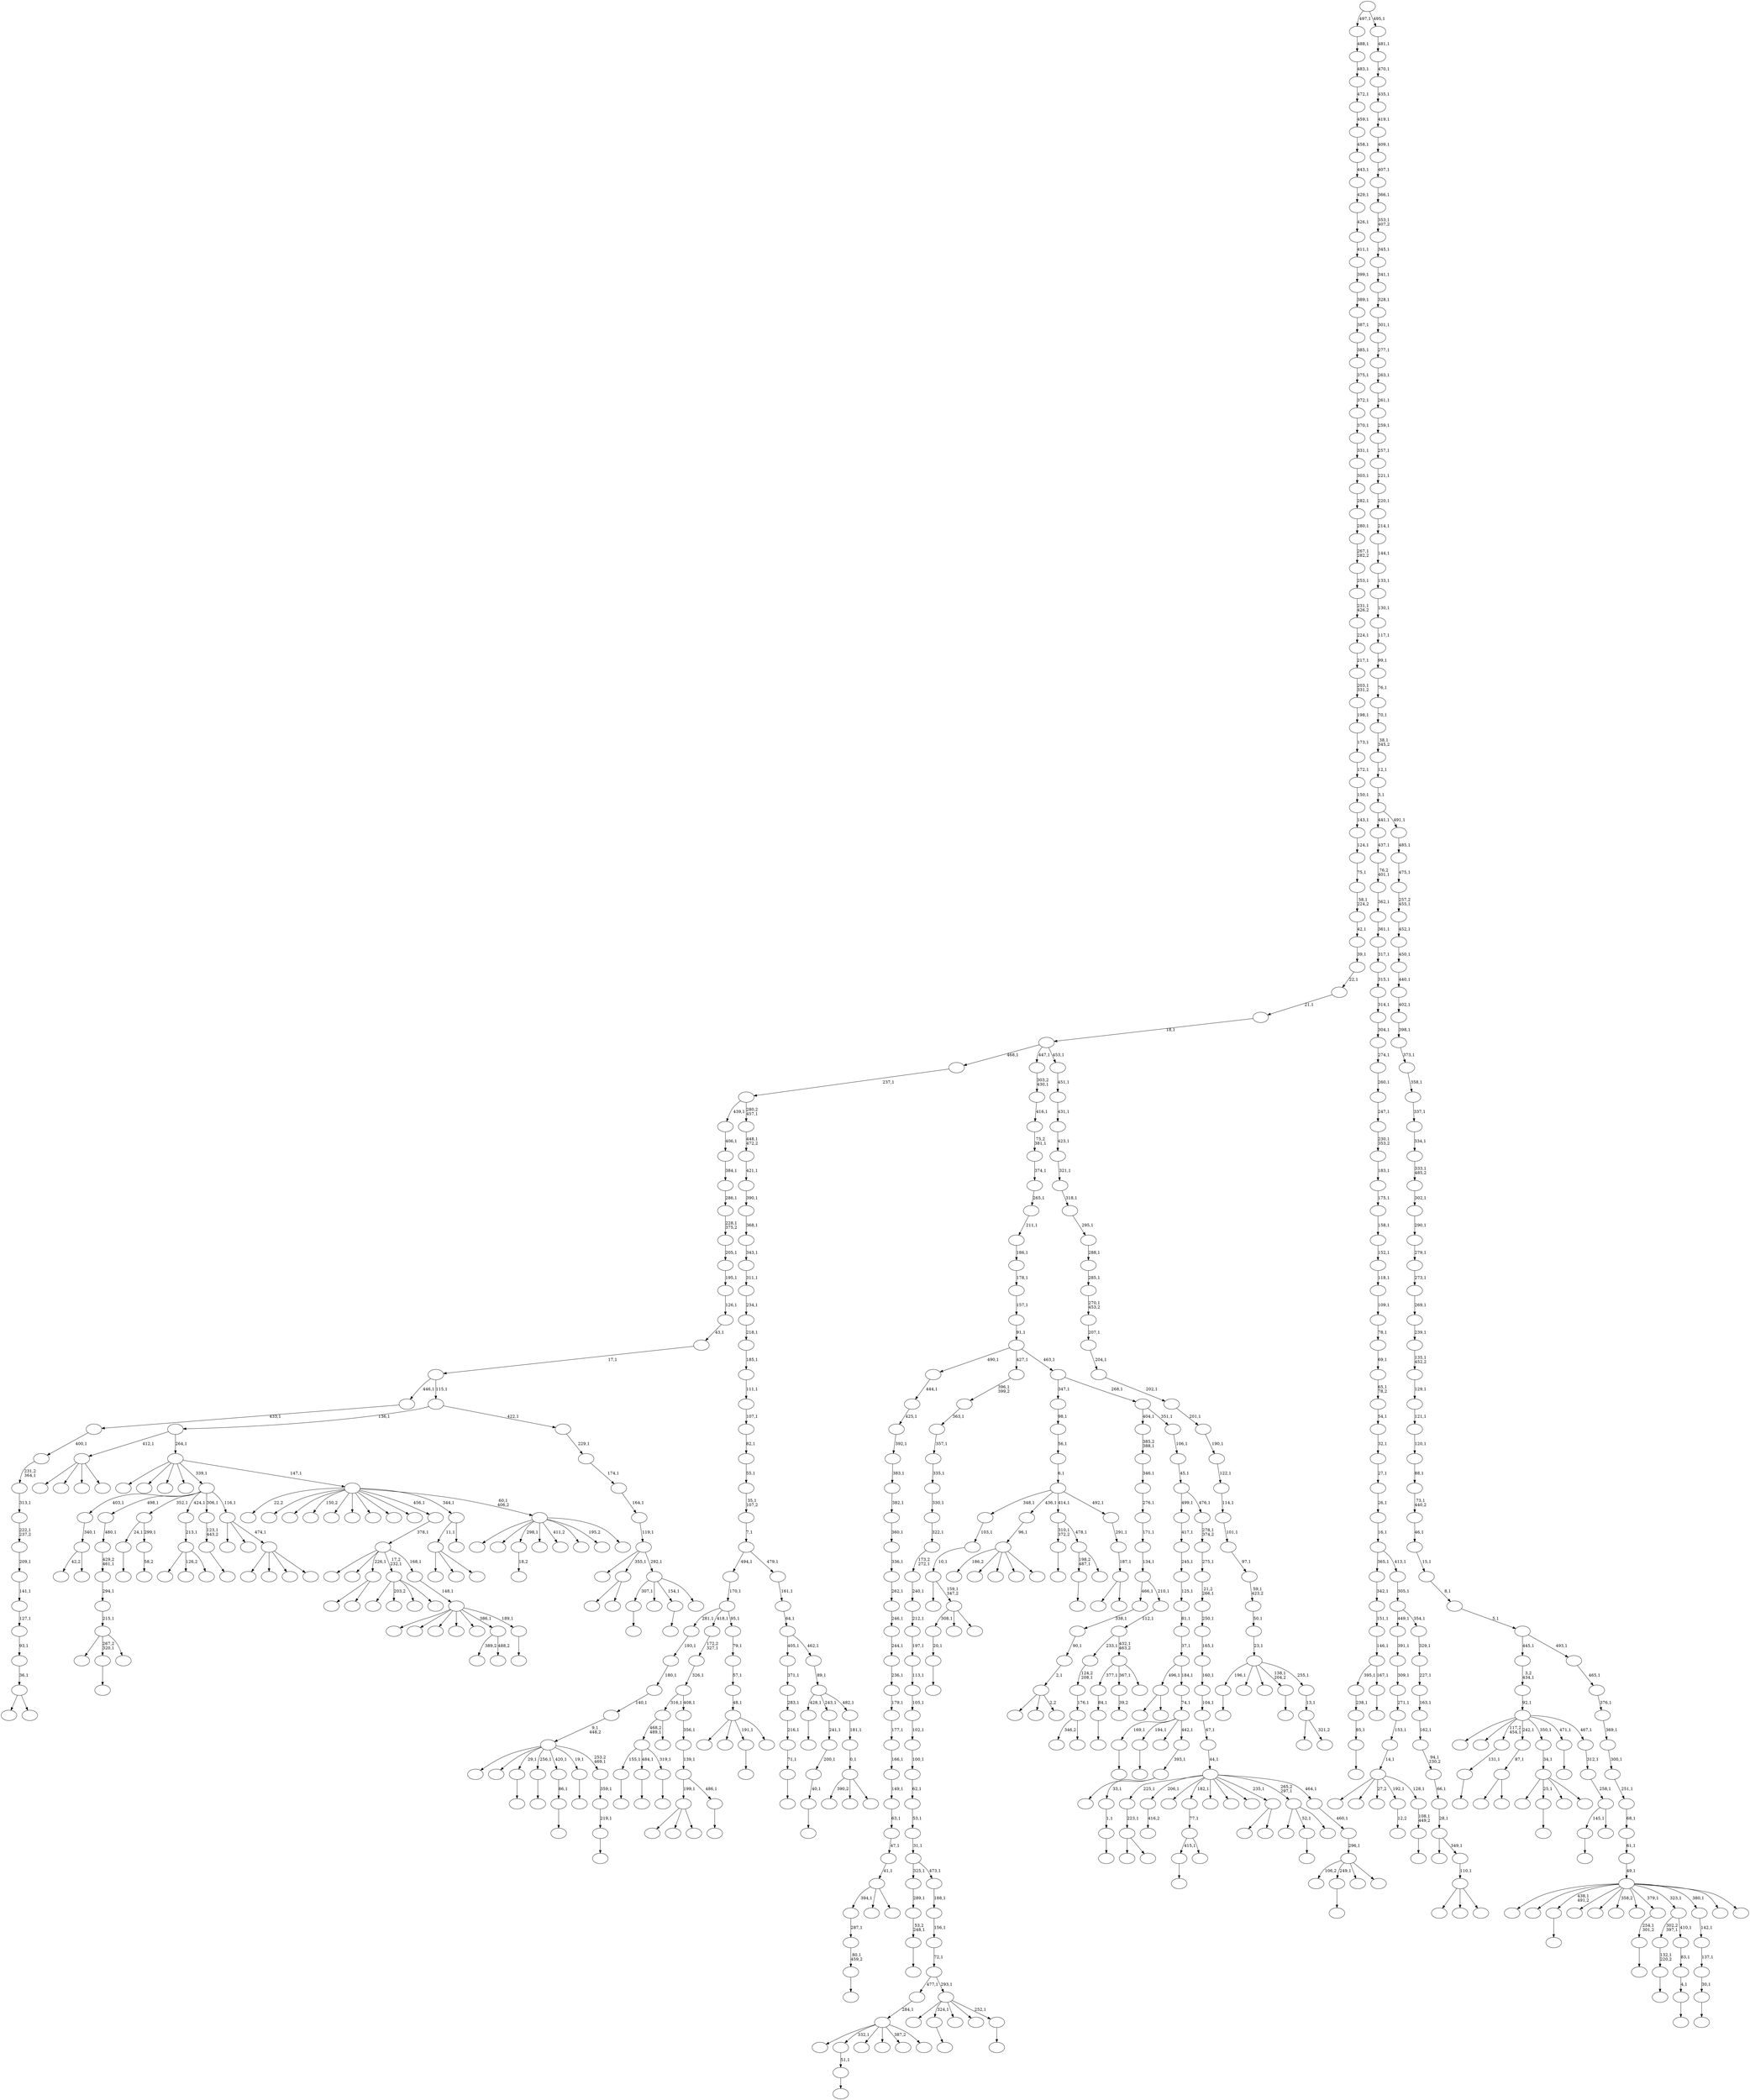 digraph T {
	700 [label=""]
	699 [label=""]
	698 [label=""]
	697 [label=""]
	696 [label=""]
	695 [label=""]
	694 [label=""]
	693 [label=""]
	692 [label=""]
	691 [label=""]
	690 [label=""]
	689 [label=""]
	688 [label=""]
	687 [label=""]
	686 [label=""]
	685 [label=""]
	684 [label=""]
	683 [label=""]
	682 [label=""]
	681 [label=""]
	680 [label=""]
	679 [label=""]
	678 [label=""]
	677 [label=""]
	676 [label=""]
	675 [label=""]
	674 [label=""]
	673 [label=""]
	672 [label=""]
	671 [label=""]
	670 [label=""]
	669 [label=""]
	668 [label=""]
	667 [label=""]
	666 [label=""]
	665 [label=""]
	664 [label=""]
	663 [label=""]
	662 [label=""]
	661 [label=""]
	660 [label=""]
	659 [label=""]
	658 [label=""]
	657 [label=""]
	656 [label=""]
	655 [label=""]
	654 [label=""]
	653 [label=""]
	652 [label=""]
	651 [label=""]
	650 [label=""]
	649 [label=""]
	648 [label=""]
	647 [label=""]
	646 [label=""]
	645 [label=""]
	644 [label=""]
	643 [label=""]
	642 [label=""]
	641 [label=""]
	640 [label=""]
	639 [label=""]
	638 [label=""]
	637 [label=""]
	636 [label=""]
	635 [label=""]
	634 [label=""]
	633 [label=""]
	632 [label=""]
	631 [label=""]
	630 [label=""]
	629 [label=""]
	628 [label=""]
	627 [label=""]
	626 [label=""]
	625 [label=""]
	624 [label=""]
	623 [label=""]
	622 [label=""]
	621 [label=""]
	620 [label=""]
	619 [label=""]
	618 [label=""]
	617 [label=""]
	616 [label=""]
	615 [label=""]
	614 [label=""]
	613 [label=""]
	612 [label=""]
	611 [label=""]
	610 [label=""]
	609 [label=""]
	608 [label=""]
	607 [label=""]
	606 [label=""]
	605 [label=""]
	604 [label=""]
	603 [label=""]
	602 [label=""]
	601 [label=""]
	600 [label=""]
	599 [label=""]
	598 [label=""]
	597 [label=""]
	596 [label=""]
	595 [label=""]
	594 [label=""]
	593 [label=""]
	592 [label=""]
	591 [label=""]
	590 [label=""]
	589 [label=""]
	588 [label=""]
	587 [label=""]
	586 [label=""]
	585 [label=""]
	584 [label=""]
	583 [label=""]
	582 [label=""]
	581 [label=""]
	580 [label=""]
	579 [label=""]
	578 [label=""]
	577 [label=""]
	576 [label=""]
	575 [label=""]
	574 [label=""]
	573 [label=""]
	572 [label=""]
	571 [label=""]
	570 [label=""]
	569 [label=""]
	568 [label=""]
	567 [label=""]
	566 [label=""]
	565 [label=""]
	564 [label=""]
	563 [label=""]
	562 [label=""]
	561 [label=""]
	560 [label=""]
	559 [label=""]
	558 [label=""]
	557 [label=""]
	556 [label=""]
	555 [label=""]
	554 [label=""]
	553 [label=""]
	552 [label=""]
	551 [label=""]
	550 [label=""]
	549 [label=""]
	548 [label=""]
	547 [label=""]
	546 [label=""]
	545 [label=""]
	544 [label=""]
	543 [label=""]
	542 [label=""]
	541 [label=""]
	540 [label=""]
	539 [label=""]
	538 [label=""]
	537 [label=""]
	536 [label=""]
	535 [label=""]
	534 [label=""]
	533 [label=""]
	532 [label=""]
	531 [label=""]
	530 [label=""]
	529 [label=""]
	528 [label=""]
	527 [label=""]
	526 [label=""]
	525 [label=""]
	524 [label=""]
	523 [label=""]
	522 [label=""]
	521 [label=""]
	520 [label=""]
	519 [label=""]
	518 [label=""]
	517 [label=""]
	516 [label=""]
	515 [label=""]
	514 [label=""]
	513 [label=""]
	512 [label=""]
	511 [label=""]
	510 [label=""]
	509 [label=""]
	508 [label=""]
	507 [label=""]
	506 [label=""]
	505 [label=""]
	504 [label=""]
	503 [label=""]
	502 [label=""]
	501 [label=""]
	500 [label=""]
	499 [label=""]
	498 [label=""]
	497 [label=""]
	496 [label=""]
	495 [label=""]
	494 [label=""]
	493 [label=""]
	492 [label=""]
	491 [label=""]
	490 [label=""]
	489 [label=""]
	488 [label=""]
	487 [label=""]
	486 [label=""]
	485 [label=""]
	484 [label=""]
	483 [label=""]
	482 [label=""]
	481 [label=""]
	480 [label=""]
	479 [label=""]
	478 [label=""]
	477 [label=""]
	476 [label=""]
	475 [label=""]
	474 [label=""]
	473 [label=""]
	472 [label=""]
	471 [label=""]
	470 [label=""]
	469 [label=""]
	468 [label=""]
	467 [label=""]
	466 [label=""]
	465 [label=""]
	464 [label=""]
	463 [label=""]
	462 [label=""]
	461 [label=""]
	460 [label=""]
	459 [label=""]
	458 [label=""]
	457 [label=""]
	456 [label=""]
	455 [label=""]
	454 [label=""]
	453 [label=""]
	452 [label=""]
	451 [label=""]
	450 [label=""]
	449 [label=""]
	448 [label=""]
	447 [label=""]
	446 [label=""]
	445 [label=""]
	444 [label=""]
	443 [label=""]
	442 [label=""]
	441 [label=""]
	440 [label=""]
	439 [label=""]
	438 [label=""]
	437 [label=""]
	436 [label=""]
	435 [label=""]
	434 [label=""]
	433 [label=""]
	432 [label=""]
	431 [label=""]
	430 [label=""]
	429 [label=""]
	428 [label=""]
	427 [label=""]
	426 [label=""]
	425 [label=""]
	424 [label=""]
	423 [label=""]
	422 [label=""]
	421 [label=""]
	420 [label=""]
	419 [label=""]
	418 [label=""]
	417 [label=""]
	416 [label=""]
	415 [label=""]
	414 [label=""]
	413 [label=""]
	412 [label=""]
	411 [label=""]
	410 [label=""]
	409 [label=""]
	408 [label=""]
	407 [label=""]
	406 [label=""]
	405 [label=""]
	404 [label=""]
	403 [label=""]
	402 [label=""]
	401 [label=""]
	400 [label=""]
	399 [label=""]
	398 [label=""]
	397 [label=""]
	396 [label=""]
	395 [label=""]
	394 [label=""]
	393 [label=""]
	392 [label=""]
	391 [label=""]
	390 [label=""]
	389 [label=""]
	388 [label=""]
	387 [label=""]
	386 [label=""]
	385 [label=""]
	384 [label=""]
	383 [label=""]
	382 [label=""]
	381 [label=""]
	380 [label=""]
	379 [label=""]
	378 [label=""]
	377 [label=""]
	376 [label=""]
	375 [label=""]
	374 [label=""]
	373 [label=""]
	372 [label=""]
	371 [label=""]
	370 [label=""]
	369 [label=""]
	368 [label=""]
	367 [label=""]
	366 [label=""]
	365 [label=""]
	364 [label=""]
	363 [label=""]
	362 [label=""]
	361 [label=""]
	360 [label=""]
	359 [label=""]
	358 [label=""]
	357 [label=""]
	356 [label=""]
	355 [label=""]
	354 [label=""]
	353 [label=""]
	352 [label=""]
	351 [label=""]
	350 [label=""]
	349 [label=""]
	348 [label=""]
	347 [label=""]
	346 [label=""]
	345 [label=""]
	344 [label=""]
	343 [label=""]
	342 [label=""]
	341 [label=""]
	340 [label=""]
	339 [label=""]
	338 [label=""]
	337 [label=""]
	336 [label=""]
	335 [label=""]
	334 [label=""]
	333 [label=""]
	332 [label=""]
	331 [label=""]
	330 [label=""]
	329 [label=""]
	328 [label=""]
	327 [label=""]
	326 [label=""]
	325 [label=""]
	324 [label=""]
	323 [label=""]
	322 [label=""]
	321 [label=""]
	320 [label=""]
	319 [label=""]
	318 [label=""]
	317 [label=""]
	316 [label=""]
	315 [label=""]
	314 [label=""]
	313 [label=""]
	312 [label=""]
	311 [label=""]
	310 [label=""]
	309 [label=""]
	308 [label=""]
	307 [label=""]
	306 [label=""]
	305 [label=""]
	304 [label=""]
	303 [label=""]
	302 [label=""]
	301 [label=""]
	300 [label=""]
	299 [label=""]
	298 [label=""]
	297 [label=""]
	296 [label=""]
	295 [label=""]
	294 [label=""]
	293 [label=""]
	292 [label=""]
	291 [label=""]
	290 [label=""]
	289 [label=""]
	288 [label=""]
	287 [label=""]
	286 [label=""]
	285 [label=""]
	284 [label=""]
	283 [label=""]
	282 [label=""]
	281 [label=""]
	280 [label=""]
	279 [label=""]
	278 [label=""]
	277 [label=""]
	276 [label=""]
	275 [label=""]
	274 [label=""]
	273 [label=""]
	272 [label=""]
	271 [label=""]
	270 [label=""]
	269 [label=""]
	268 [label=""]
	267 [label=""]
	266 [label=""]
	265 [label=""]
	264 [label=""]
	263 [label=""]
	262 [label=""]
	261 [label=""]
	260 [label=""]
	259 [label=""]
	258 [label=""]
	257 [label=""]
	256 [label=""]
	255 [label=""]
	254 [label=""]
	253 [label=""]
	252 [label=""]
	251 [label=""]
	250 [label=""]
	249 [label=""]
	248 [label=""]
	247 [label=""]
	246 [label=""]
	245 [label=""]
	244 [label=""]
	243 [label=""]
	242 [label=""]
	241 [label=""]
	240 [label=""]
	239 [label=""]
	238 [label=""]
	237 [label=""]
	236 [label=""]
	235 [label=""]
	234 [label=""]
	233 [label=""]
	232 [label=""]
	231 [label=""]
	230 [label=""]
	229 [label=""]
	228 [label=""]
	227 [label=""]
	226 [label=""]
	225 [label=""]
	224 [label=""]
	223 [label=""]
	222 [label=""]
	221 [label=""]
	220 [label=""]
	219 [label=""]
	218 [label=""]
	217 [label=""]
	216 [label=""]
	215 [label=""]
	214 [label=""]
	213 [label=""]
	212 [label=""]
	211 [label=""]
	210 [label=""]
	209 [label=""]
	208 [label=""]
	207 [label=""]
	206 [label=""]
	205 [label=""]
	204 [label=""]
	203 [label=""]
	202 [label=""]
	201 [label=""]
	200 [label=""]
	199 [label=""]
	198 [label=""]
	197 [label=""]
	196 [label=""]
	195 [label=""]
	194 [label=""]
	193 [label=""]
	192 [label=""]
	191 [label=""]
	190 [label=""]
	189 [label=""]
	188 [label=""]
	187 [label=""]
	186 [label=""]
	185 [label=""]
	184 [label=""]
	183 [label=""]
	182 [label=""]
	181 [label=""]
	180 [label=""]
	179 [label=""]
	178 [label=""]
	177 [label=""]
	176 [label=""]
	175 [label=""]
	174 [label=""]
	173 [label=""]
	172 [label=""]
	171 [label=""]
	170 [label=""]
	169 [label=""]
	168 [label=""]
	167 [label=""]
	166 [label=""]
	165 [label=""]
	164 [label=""]
	163 [label=""]
	162 [label=""]
	161 [label=""]
	160 [label=""]
	159 [label=""]
	158 [label=""]
	157 [label=""]
	156 [label=""]
	155 [label=""]
	154 [label=""]
	153 [label=""]
	152 [label=""]
	151 [label=""]
	150 [label=""]
	149 [label=""]
	148 [label=""]
	147 [label=""]
	146 [label=""]
	145 [label=""]
	144 [label=""]
	143 [label=""]
	142 [label=""]
	141 [label=""]
	140 [label=""]
	139 [label=""]
	138 [label=""]
	137 [label=""]
	136 [label=""]
	135 [label=""]
	134 [label=""]
	133 [label=""]
	132 [label=""]
	131 [label=""]
	130 [label=""]
	129 [label=""]
	128 [label=""]
	127 [label=""]
	126 [label=""]
	125 [label=""]
	124 [label=""]
	123 [label=""]
	122 [label=""]
	121 [label=""]
	120 [label=""]
	119 [label=""]
	118 [label=""]
	117 [label=""]
	116 [label=""]
	115 [label=""]
	114 [label=""]
	113 [label=""]
	112 [label=""]
	111 [label=""]
	110 [label=""]
	109 [label=""]
	108 [label=""]
	107 [label=""]
	106 [label=""]
	105 [label=""]
	104 [label=""]
	103 [label=""]
	102 [label=""]
	101 [label=""]
	100 [label=""]
	99 [label=""]
	98 [label=""]
	97 [label=""]
	96 [label=""]
	95 [label=""]
	94 [label=""]
	93 [label=""]
	92 [label=""]
	91 [label=""]
	90 [label=""]
	89 [label=""]
	88 [label=""]
	87 [label=""]
	86 [label=""]
	85 [label=""]
	84 [label=""]
	83 [label=""]
	82 [label=""]
	81 [label=""]
	80 [label=""]
	79 [label=""]
	78 [label=""]
	77 [label=""]
	76 [label=""]
	75 [label=""]
	74 [label=""]
	73 [label=""]
	72 [label=""]
	71 [label=""]
	70 [label=""]
	69 [label=""]
	68 [label=""]
	67 [label=""]
	66 [label=""]
	65 [label=""]
	64 [label=""]
	63 [label=""]
	62 [label=""]
	61 [label=""]
	60 [label=""]
	59 [label=""]
	58 [label=""]
	57 [label=""]
	56 [label=""]
	55 [label=""]
	54 [label=""]
	53 [label=""]
	52 [label=""]
	51 [label=""]
	50 [label=""]
	49 [label=""]
	48 [label=""]
	47 [label=""]
	46 [label=""]
	45 [label=""]
	44 [label=""]
	43 [label=""]
	42 [label=""]
	41 [label=""]
	40 [label=""]
	39 [label=""]
	38 [label=""]
	37 [label=""]
	36 [label=""]
	35 [label=""]
	34 [label=""]
	33 [label=""]
	32 [label=""]
	31 [label=""]
	30 [label=""]
	29 [label=""]
	28 [label=""]
	27 [label=""]
	26 [label=""]
	25 [label=""]
	24 [label=""]
	23 [label=""]
	22 [label=""]
	21 [label=""]
	20 [label=""]
	19 [label=""]
	18 [label=""]
	17 [label=""]
	16 [label=""]
	15 [label=""]
	14 [label=""]
	13 [label=""]
	12 [label=""]
	11 [label=""]
	10 [label=""]
	9 [label=""]
	8 [label=""]
	7 [label=""]
	6 [label=""]
	5 [label=""]
	4 [label=""]
	3 [label=""]
	2 [label=""]
	1 [label=""]
	0 [label=""]
	695 -> 696 [label=""]
	693 -> 694 [label=""]
	691 -> 692 [label=""]
	689 -> 690 [label=""]
	688 -> 689 [label="20,1"]
	676 -> 677 [label=""]
	675 -> 676 [label="132,1\n220,2"]
	671 -> 672 [label=""]
	667 -> 674 [label=""]
	667 -> 668 [label=""]
	666 -> 667 [label="223,1"]
	662 -> 663 [label=""]
	661 -> 662 [label="85,1"]
	660 -> 661 [label="238,1"]
	657 -> 664 [label="42,2"]
	657 -> 658 [label=""]
	656 -> 657 [label="340,1"]
	648 -> 649 [label=""]
	645 -> 646 [label=""]
	644 -> 645 [label="84,1"]
	641 -> 642 [label="416,2"]
	639 -> 640 [label=""]
	634 -> 635 [label=""]
	627 -> 628 [label=""]
	625 -> 680 [label=""]
	625 -> 626 [label=""]
	624 -> 625 [label="36,1"]
	623 -> 624 [label="93,1"]
	622 -> 623 [label="127,1"]
	621 -> 622 [label="141,1"]
	620 -> 621 [label="209,1"]
	619 -> 620 [label="222,1\n237,2"]
	618 -> 619 [label="313,1"]
	617 -> 618 [label="231,2\n364,1"]
	616 -> 617 [label="400,1"]
	615 -> 616 [label="433,1"]
	609 -> 610 [label=""]
	608 -> 609 [label="131,1"]
	606 -> 607 [label=""]
	605 -> 606 [label="51,1"]
	603 -> 604 [label=""]
	602 -> 603 [label="71,1"]
	601 -> 602 [label="216,1"]
	600 -> 601 [label="283,1"]
	599 -> 600 [label="371,1"]
	597 -> 598 [label=""]
	595 -> 596 [label=""]
	589 -> 655 [label=""]
	589 -> 590 [label=""]
	588 -> 589 [label="87,1"]
	586 -> 587 [label=""]
	585 -> 586 [label="80,1\n459,2"]
	584 -> 585 [label="287,1"]
	581 -> 582 [label=""]
	578 -> 579 [label=""]
	577 -> 660 [label="395,1"]
	577 -> 578 [label="167,1"]
	576 -> 577 [label="146,1"]
	575 -> 576 [label="151,1"]
	574 -> 575 [label="342,1"]
	571 -> 572 [label=""]
	569 -> 570 [label="39,2"]
	566 -> 567 [label=""]
	559 -> 560 [label=""]
	558 -> 559 [label="53,2\n248,1"]
	557 -> 558 [label="289,1"]
	555 -> 556 [label=""]
	553 -> 554 [label=""]
	551 -> 552 [label=""]
	550 -> 551 [label="254,1\n301,2"]
	545 -> 613 [label=""]
	545 -> 566 [label="267,2\n320,1"]
	545 -> 546 [label=""]
	544 -> 545 [label="215,1"]
	543 -> 544 [label="294,1"]
	542 -> 543 [label="429,2\n461,1"]
	541 -> 542 [label="480,1"]
	539 -> 540 [label=""]
	538 -> 539 [label="86,1"]
	532 -> 688 [label="308,1"]
	532 -> 591 [label=""]
	532 -> 533 [label=""]
	531 -> 670 [label=""]
	531 -> 532 [label="159,1\n347,2"]
	530 -> 531 [label="10,1"]
	529 -> 530 [label="103,1"]
	523 -> 681 [label=""]
	523 -> 524 [label=""]
	520 -> 521 [label="18,2"]
	518 -> 519 [label=""]
	510 -> 511 [label=""]
	506 -> 669 [label=""]
	506 -> 547 [label=""]
	506 -> 507 [label="2,2"]
	505 -> 506 [label="2,1"]
	504 -> 505 [label="90,1"]
	503 -> 504 [label="338,1"]
	500 -> 501 [label=""]
	499 -> 695 [label="155,1"]
	499 -> 518 [label="484,1"]
	499 -> 500 [label="319,1"]
	496 -> 584 [label="394,1"]
	496 -> 583 [label=""]
	496 -> 497 [label=""]
	495 -> 496 [label="41,1"]
	494 -> 495 [label="47,1"]
	493 -> 494 [label="63,1"]
	492 -> 493 [label="149,1"]
	491 -> 492 [label="166,1"]
	490 -> 491 [label="177,1"]
	489 -> 490 [label="179,1"]
	488 -> 489 [label="236,1"]
	487 -> 488 [label="244,1"]
	486 -> 487 [label="246,1"]
	485 -> 486 [label="262,1"]
	484 -> 485 [label="336,1"]
	483 -> 484 [label="360,1"]
	482 -> 483 [label="382,1"]
	481 -> 482 [label="383,1"]
	480 -> 481 [label="392,1"]
	479 -> 480 [label="425,1"]
	478 -> 479 [label="444,1"]
	475 -> 476 [label="58,2"]
	474 -> 510 [label="24,1"]
	474 -> 475 [label="299,1"]
	465 -> 466 [label=""]
	463 -> 678 [label="186,2"]
	463 -> 562 [label=""]
	463 -> 513 [label=""]
	463 -> 468 [label=""]
	463 -> 464 [label=""]
	462 -> 463 [label="96,1"]
	459 -> 633 [label=""]
	459 -> 470 [label=""]
	459 -> 460 [label=""]
	456 -> 457 [label=""]
	454 -> 455 [label=""]
	453 -> 454 [label="40,1"]
	452 -> 453 [label="200,1"]
	451 -> 452 [label="241,1"]
	448 -> 553 [label="415,1"]
	448 -> 449 [label=""]
	447 -> 448 [label="77,1"]
	443 -> 697 [label=""]
	443 -> 671 [label="25,1"]
	443 -> 561 [label=""]
	443 -> 444 [label=""]
	442 -> 443 [label="34,1"]
	437 -> 438 [label=""]
	436 -> 437 [label="4,1"]
	435 -> 436 [label="83,1"]
	434 -> 675 [label="302,2\n397,1"]
	434 -> 435 [label="410,1"]
	432 -> 433 [label=""]
	431 -> 432 [label="219,1"]
	430 -> 431 [label="359,1"]
	429 -> 654 [label=""]
	429 -> 652 [label=""]
	429 -> 627 [label="29,1"]
	429 -> 597 [label="256,1"]
	429 -> 538 [label="420,1"]
	429 -> 465 [label="19,1"]
	429 -> 430 [label="253,2\n469,1"]
	428 -> 429 [label="9,1\n448,2"]
	427 -> 428 [label="140,1"]
	426 -> 427 [label="180,1"]
	425 -> 426 [label="193,1"]
	423 -> 424 [label=""]
	419 -> 420 [label=""]
	417 -> 691 [label="198,2\n487,1"]
	417 -> 418 [label=""]
	416 -> 571 [label="310,1\n372,2"]
	416 -> 417 [label="478,1"]
	413 -> 414 [label=""]
	411 -> 682 [label=""]
	411 -> 526 [label="126,2"]
	411 -> 412 [label=""]
	410 -> 411 [label="213,1"]
	408 -> 409 [label=""]
	407 -> 408 [label="30,1"]
	406 -> 407 [label="137,1"]
	405 -> 406 [label="142,1"]
	403 -> 404 [label=""]
	401 -> 402 [label=""]
	399 -> 629 [label=""]
	399 -> 605 [label="332,1"]
	399 -> 565 [label=""]
	399 -> 527 [label=""]
	399 -> 458 [label="387,2"]
	399 -> 400 [label=""]
	398 -> 399 [label="284,1"]
	394 -> 499 [label="468,2\n489,1"]
	394 -> 395 [label=""]
	391 -> 632 [label=""]
	391 -> 392 [label=""]
	389 -> 390 [label=""]
	388 -> 653 [label=""]
	388 -> 595 [label="324,1"]
	388 -> 593 [label=""]
	388 -> 568 [label=""]
	388 -> 389 [label="252,1"]
	387 -> 398 [label="477,1"]
	387 -> 388 [label="293,1"]
	386 -> 387 [label="72,1"]
	385 -> 386 [label="156,1"]
	384 -> 385 [label="188,1"]
	383 -> 557 [label="325,1"]
	383 -> 384 [label="473,1"]
	382 -> 383 [label="31,1"]
	381 -> 382 [label="53,1"]
	380 -> 381 [label="62,1"]
	379 -> 380 [label="100,1"]
	378 -> 379 [label="102,1"]
	377 -> 378 [label="105,1"]
	376 -> 377 [label="113,1"]
	375 -> 376 [label="197,1"]
	374 -> 375 [label="212,1"]
	373 -> 374 [label="240,1"]
	372 -> 373 [label="173,2\n272,1"]
	371 -> 372 [label="322,1"]
	370 -> 371 [label="330,1"]
	369 -> 370 [label="335,1"]
	368 -> 369 [label="357,1"]
	367 -> 368 [label="363,1"]
	366 -> 367 [label="396,1\n399,2"]
	364 -> 422 [label="346,2"]
	364 -> 365 [label=""]
	363 -> 364 [label="176,1"]
	362 -> 363 [label="124,2\n208,1"]
	359 -> 665 [label=""]
	359 -> 522 [label=""]
	359 -> 502 [label=""]
	359 -> 360 [label=""]
	357 -> 516 [label=""]
	357 -> 358 [label=""]
	355 -> 673 [label=""]
	355 -> 528 [label="203,2"]
	355 -> 508 [label=""]
	355 -> 356 [label=""]
	353 -> 636 [label="389,2"]
	353 -> 354 [label="488,2"]
	351 -> 352 [label=""]
	350 -> 614 [label=""]
	350 -> 509 [label=""]
	350 -> 473 [label=""]
	350 -> 441 [label=""]
	350 -> 397 [label=""]
	350 -> 353 [label="386,1"]
	350 -> 351 [label="189,1"]
	349 -> 350 [label="148,1"]
	348 -> 684 [label=""]
	348 -> 580 [label=""]
	348 -> 523 [label="226,1"]
	348 -> 355 [label="17,2\n232,1"]
	348 -> 349 [label="168,1"]
	347 -> 348 [label="378,1"]
	343 -> 344 [label=""]
	342 -> 343 [label="123,1\n443,2"]
	340 -> 472 [label=""]
	340 -> 467 [label=""]
	340 -> 341 [label=""]
	337 -> 630 [label=""]
	337 -> 563 [label=""]
	337 -> 471 [label=""]
	337 -> 338 [label=""]
	336 -> 687 [label=""]
	336 -> 650 [label=""]
	336 -> 337 [label="474,1"]
	335 -> 656 [label="403,1"]
	335 -> 541 [label="498,1"]
	335 -> 474 [label="352,1"]
	335 -> 410 [label="424,1"]
	335 -> 342 [label="306,1"]
	335 -> 336 [label="116,1"]
	331 -> 459 [label="11,1"]
	331 -> 332 [label=""]
	328 -> 329 [label="12,2"]
	326 -> 634 [label="145,1"]
	326 -> 327 [label=""]
	325 -> 326 [label="258,1"]
	324 -> 325 [label="312,1"]
	323 -> 683 [label=""]
	323 -> 612 [label=""]
	323 -> 608 [label="117,2\n454,1"]
	323 -> 588 [label="242,1"]
	323 -> 442 [label="350,1"]
	323 -> 419 [label="471,1"]
	323 -> 324 [label="467,1"]
	322 -> 323 [label="92,1"]
	321 -> 322 [label="3,2\n434,1"]
	318 -> 319 [label=""]
	317 -> 340 [label="199,1"]
	317 -> 318 [label="486,1"]
	316 -> 317 [label="139,1"]
	315 -> 316 [label="356,1"]
	314 -> 394 [label="316,1"]
	314 -> 315 [label="408,1"]
	313 -> 314 [label="326,1"]
	312 -> 313 [label="172,2\n327,1"]
	310 -> 311 [label=""]
	309 -> 310 [label="108,1\n449,2"]
	308 -> 631 [label=""]
	308 -> 549 [label=""]
	308 -> 334 [label="27,2"]
	308 -> 328 [label="192,1"]
	308 -> 309 [label="128,1"]
	307 -> 308 [label="14,1"]
	306 -> 307 [label="153,1"]
	305 -> 306 [label="271,1"]
	304 -> 305 [label="309,1"]
	303 -> 304 [label="391,1"]
	301 -> 512 [label=""]
	301 -> 446 [label=""]
	301 -> 302 [label=""]
	300 -> 301 [label="110,1"]
	299 -> 345 [label=""]
	299 -> 300 [label="349,1"]
	298 -> 299 [label="28,1"]
	297 -> 298 [label="66,1"]
	296 -> 297 [label="94,1\n230,2"]
	295 -> 296 [label="162,1"]
	294 -> 295 [label="163,1"]
	293 -> 294 [label="227,1"]
	292 -> 293 [label="329,1"]
	291 -> 303 [label="449,1"]
	291 -> 292 [label="354,1"]
	290 -> 291 [label="305,1"]
	289 -> 574 [label="365,1"]
	289 -> 290 [label="413,1"]
	288 -> 289 [label="16,1"]
	287 -> 288 [label="26,1"]
	286 -> 287 [label="27,1"]
	285 -> 286 [label="32,1"]
	284 -> 285 [label="54,1"]
	283 -> 284 [label="65,1\n78,2"]
	282 -> 283 [label="69,1"]
	281 -> 282 [label="78,1"]
	280 -> 281 [label="109,1"]
	279 -> 280 [label="118,1"]
	278 -> 279 [label="152,1"]
	277 -> 278 [label="158,1"]
	276 -> 277 [label="175,1"]
	275 -> 276 [label="183,1"]
	274 -> 275 [label="230,1\n353,2"]
	273 -> 274 [label="247,1"]
	272 -> 273 [label="260,1"]
	271 -> 272 [label="274,1"]
	270 -> 271 [label="304,1"]
	269 -> 270 [label="314,1"]
	268 -> 269 [label="315,1"]
	267 -> 268 [label="317,1"]
	266 -> 267 [label="361,1"]
	265 -> 266 [label="362,1"]
	264 -> 265 [label="76,2\n401,1"]
	263 -> 264 [label="437,1"]
	260 -> 644 [label="377,1"]
	260 -> 569 [label="367,1"]
	260 -> 261 [label=""]
	259 -> 362 [label="233,1"]
	259 -> 260 [label="432,1\n463,2"]
	258 -> 259 [label="112,1"]
	257 -> 503 [label="466,1"]
	257 -> 258 [label="210,1"]
	256 -> 257 [label="134,1"]
	255 -> 256 [label="171,1"]
	254 -> 255 [label="276,1"]
	253 -> 254 [label="346,1"]
	252 -> 253 [label="385,2\n388,1"]
	250 -> 251 [label=""]
	249 -> 250 [label="1,1"]
	248 -> 450 [label=""]
	248 -> 249 [label="33,1"]
	247 -> 248 [label="393,1"]
	246 -> 423 [label="169,1"]
	246 -> 401 [label="194,1"]
	246 -> 262 [label=""]
	246 -> 247 [label="442,1"]
	245 -> 246 [label="74,1"]
	244 -> 357 [label="496,1"]
	244 -> 245 [label="184,1"]
	243 -> 244 [label="37,1"]
	242 -> 243 [label="81,1"]
	241 -> 242 [label="125,1"]
	240 -> 241 [label="245,1"]
	239 -> 240 [label="417,1"]
	236 -> 592 [label=""]
	236 -> 548 [label=""]
	236 -> 520 [label="298,1"]
	236 -> 439 [label=""]
	236 -> 415 [label="411,2"]
	236 -> 330 [label=""]
	236 -> 320 [label="195,2"]
	236 -> 237 [label=""]
	235 -> 699 [label="22,2"]
	235 -> 686 [label=""]
	235 -> 685 [label=""]
	235 -> 651 [label="150,2"]
	235 -> 611 [label=""]
	235 -> 537 [label=""]
	235 -> 535 [label=""]
	235 -> 421 [label=""]
	235 -> 393 [label=""]
	235 -> 347 [label="456,1"]
	235 -> 331 [label="344,1"]
	235 -> 236 [label="60,1\n406,2"]
	234 -> 643 [label=""]
	234 -> 525 [label=""]
	234 -> 498 [label=""]
	234 -> 346 [label=""]
	234 -> 335 [label="339,1"]
	234 -> 235 [label="147,1"]
	233 -> 359 [label="412,1"]
	233 -> 234 [label="264,1"]
	231 -> 637 [label=""]
	231 -> 232 [label=""]
	229 -> 230 [label=""]
	227 -> 639 [label="307,1"]
	227 -> 445 [label=""]
	227 -> 413 [label="154,1"]
	227 -> 228 [label=""]
	226 -> 517 [label=""]
	226 -> 391 [label="355,1"]
	226 -> 227 [label="292,1"]
	225 -> 226 [label="119,1"]
	224 -> 225 [label="164,1"]
	223 -> 224 [label="174,1"]
	222 -> 223 [label="229,1"]
	221 -> 233 [label="136,1"]
	221 -> 222 [label="422,1"]
	220 -> 615 [label="446,1"]
	220 -> 221 [label="115,1"]
	219 -> 220 [label="17,1"]
	218 -> 219 [label="43,1"]
	217 -> 218 [label="126,1"]
	216 -> 217 [label="195,1"]
	215 -> 216 [label="205,1"]
	214 -> 215 [label="228,1\n375,2"]
	213 -> 214 [label="286,1"]
	212 -> 213 [label="384,1"]
	211 -> 212 [label="406,1"]
	209 -> 647 [label=""]
	209 -> 564 [label=""]
	209 -> 403 [label="191,1"]
	209 -> 210 [label=""]
	208 -> 209 [label="48,1"]
	207 -> 208 [label="57,1"]
	206 -> 207 [label="79,1"]
	205 -> 425 [label="281,1"]
	205 -> 312 [label="418,1"]
	205 -> 206 [label="95,1"]
	204 -> 205 [label="170,1"]
	202 -> 514 [label="390,2"]
	202 -> 238 [label=""]
	202 -> 203 [label=""]
	201 -> 202 [label="0,1"]
	200 -> 201 [label="181,1"]
	199 -> 648 [label="428,1"]
	199 -> 451 [label="243,1"]
	199 -> 200 [label="482,1"]
	198 -> 199 [label="89,1"]
	197 -> 599 [label="405,1"]
	197 -> 198 [label="462,1"]
	196 -> 197 [label="64,1"]
	195 -> 196 [label="161,1"]
	194 -> 204 [label="494,1"]
	194 -> 195 [label="479,1"]
	193 -> 194 [label="7,1"]
	192 -> 193 [label="35,1\n107,2"]
	191 -> 192 [label="55,1"]
	190 -> 191 [label="82,1"]
	189 -> 190 [label="107,1"]
	188 -> 189 [label="111,1"]
	187 -> 188 [label="185,1"]
	186 -> 187 [label="218,1"]
	185 -> 186 [label="234,1"]
	184 -> 185 [label="311,1"]
	183 -> 184 [label="343,1"]
	182 -> 183 [label="368,1"]
	181 -> 182 [label="390,1"]
	180 -> 181 [label="421,1"]
	179 -> 180 [label="448,1\n472,2"]
	178 -> 211 [label="439,1"]
	178 -> 179 [label="280,2\n457,1"]
	177 -> 178 [label="237,1"]
	175 -> 440 [label=""]
	175 -> 176 [label=""]
	174 -> 175 [label="187,1"]
	173 -> 174 [label="291,1"]
	172 -> 529 [label="348,1"]
	172 -> 462 [label="436,1"]
	172 -> 416 [label="414,1"]
	172 -> 173 [label="492,1"]
	171 -> 172 [label="6,1"]
	170 -> 171 [label="56,1"]
	169 -> 170 [label="98,1"]
	167 -> 477 [label=""]
	167 -> 456 [label="52,1"]
	167 -> 168 [label=""]
	165 -> 594 [label="106,2"]
	165 -> 581 [label="249,1"]
	165 -> 469 [label=""]
	165 -> 166 [label=""]
	164 -> 165 [label="296,1"]
	163 -> 164 [label="460,1"]
	162 -> 666 [label="225,1"]
	162 -> 641 [label="206,1"]
	162 -> 534 [label=""]
	162 -> 447 [label="182,1"]
	162 -> 396 [label=""]
	162 -> 361 [label=""]
	162 -> 333 [label=""]
	162 -> 231 [label="235,1"]
	162 -> 167 [label="265,2\n297,1"]
	162 -> 163 [label="464,1"]
	161 -> 162 [label="44,1"]
	160 -> 161 [label="67,1"]
	159 -> 160 [label="104,1"]
	158 -> 159 [label="160,1"]
	157 -> 158 [label="165,1"]
	156 -> 157 [label="250,1"]
	155 -> 156 [label="21,2\n266,1"]
	154 -> 155 [label="275,1"]
	153 -> 154 [label="278,1\n374,2"]
	152 -> 239 [label="499,1"]
	152 -> 153 [label="476,1"]
	151 -> 152 [label="45,1"]
	150 -> 151 [label="106,1"]
	149 -> 252 [label="404,1"]
	149 -> 150 [label="351,1"]
	148 -> 169 [label="347,1"]
	148 -> 149 [label="268,1"]
	147 -> 478 [label="490,1"]
	147 -> 366 [label="427,1"]
	147 -> 148 [label="463,1"]
	146 -> 147 [label="91,1"]
	145 -> 146 [label="157,1"]
	144 -> 145 [label="178,1"]
	143 -> 144 [label="186,1"]
	142 -> 143 [label="211,1"]
	141 -> 142 [label="265,1"]
	140 -> 141 [label="374,1"]
	139 -> 140 [label="75,2\n381,1"]
	138 -> 139 [label="416,1"]
	137 -> 138 [label="303,2\n430,1"]
	135 -> 515 [label=""]
	135 -> 136 [label="321,2"]
	134 -> 135 [label="13,1"]
	133 -> 555 [label="196,1"]
	133 -> 536 [label=""]
	133 -> 461 [label=""]
	133 -> 229 [label="138,1\n204,2"]
	133 -> 134 [label="255,1"]
	132 -> 133 [label="23,1"]
	131 -> 132 [label="50,1"]
	130 -> 131 [label="59,1\n423,2"]
	129 -> 130 [label="97,1"]
	128 -> 129 [label="101,1"]
	127 -> 128 [label="114,1"]
	126 -> 127 [label="122,1"]
	125 -> 126 [label="190,1"]
	124 -> 125 [label="201,1"]
	123 -> 124 [label="202,1"]
	122 -> 123 [label="204,1"]
	121 -> 122 [label="207,1"]
	120 -> 121 [label="270,1\n453,2"]
	119 -> 120 [label="285,1"]
	118 -> 119 [label="288,1"]
	117 -> 118 [label="295,1"]
	116 -> 117 [label="318,1"]
	115 -> 116 [label="321,1"]
	114 -> 115 [label="423,1"]
	113 -> 114 [label="431,1"]
	112 -> 113 [label="451,1"]
	111 -> 177 [label="468,1"]
	111 -> 137 [label="447,1"]
	111 -> 112 [label="453,1"]
	110 -> 111 [label="18,1"]
	109 -> 110 [label="21,1"]
	108 -> 109 [label="22,1"]
	107 -> 108 [label="39,1"]
	106 -> 107 [label="42,1"]
	105 -> 106 [label="58,1\n224,2"]
	104 -> 105 [label="75,1"]
	103 -> 104 [label="124,1"]
	102 -> 103 [label="143,1"]
	101 -> 102 [label="150,1"]
	100 -> 101 [label="172,1"]
	99 -> 100 [label="173,1"]
	98 -> 99 [label="198,1"]
	97 -> 98 [label="203,1\n331,2"]
	96 -> 97 [label="217,1"]
	95 -> 96 [label="224,1"]
	94 -> 95 [label="231,1\n426,2"]
	93 -> 94 [label="253,1"]
	92 -> 93 [label="267,1\n282,2"]
	91 -> 92 [label="280,1"]
	90 -> 91 [label="282,1"]
	89 -> 90 [label="303,1"]
	88 -> 89 [label="331,1"]
	87 -> 88 [label="370,1"]
	86 -> 87 [label="372,1"]
	85 -> 86 [label="375,1"]
	84 -> 85 [label="385,1"]
	83 -> 84 [label="387,1"]
	82 -> 83 [label="389,1"]
	81 -> 82 [label="399,1"]
	80 -> 81 [label="411,1"]
	79 -> 80 [label="426,1"]
	78 -> 79 [label="429,1"]
	77 -> 78 [label="443,1"]
	76 -> 77 [label="458,1"]
	75 -> 76 [label="459,1"]
	74 -> 75 [label="472,1"]
	73 -> 74 [label="483,1"]
	72 -> 73 [label="488,1"]
	70 -> 700 [label=""]
	70 -> 698 [label=""]
	70 -> 693 [label="438,1\n491,2"]
	70 -> 679 [label=""]
	70 -> 659 [label=""]
	70 -> 638 [label="358,2"]
	70 -> 573 [label=""]
	70 -> 550 [label="379,1"]
	70 -> 434 [label="323,1"]
	70 -> 405 [label="380,1"]
	70 -> 339 [label=""]
	70 -> 71 [label=""]
	69 -> 70 [label="49,1"]
	68 -> 69 [label="61,1"]
	67 -> 68 [label="68,1"]
	66 -> 67 [label="251,1"]
	65 -> 66 [label="300,1"]
	64 -> 65 [label="369,1"]
	63 -> 64 [label="376,1"]
	62 -> 63 [label="465,1"]
	61 -> 321 [label="445,1"]
	61 -> 62 [label="493,1"]
	60 -> 61 [label="5,1"]
	59 -> 60 [label="8,1"]
	58 -> 59 [label="15,1"]
	57 -> 58 [label="46,1"]
	56 -> 57 [label="73,1\n440,2"]
	55 -> 56 [label="88,1"]
	54 -> 55 [label="120,1"]
	53 -> 54 [label="121,1"]
	52 -> 53 [label="129,1"]
	51 -> 52 [label="135,1\n452,2"]
	50 -> 51 [label="239,1"]
	49 -> 50 [label="269,1"]
	48 -> 49 [label="273,1"]
	47 -> 48 [label="279,1"]
	46 -> 47 [label="290,1"]
	45 -> 46 [label="302,1"]
	44 -> 45 [label="333,1\n485,2"]
	43 -> 44 [label="334,1"]
	42 -> 43 [label="337,1"]
	41 -> 42 [label="358,1"]
	40 -> 41 [label="373,1"]
	39 -> 40 [label="398,1"]
	38 -> 39 [label="402,1"]
	37 -> 38 [label="440,1"]
	36 -> 37 [label="450,1"]
	35 -> 36 [label="452,1"]
	34 -> 35 [label="257,2\n455,1"]
	33 -> 34 [label="475,1"]
	32 -> 33 [label="485,1"]
	31 -> 263 [label="441,1"]
	31 -> 32 [label="491,1"]
	30 -> 31 [label="3,1"]
	29 -> 30 [label="12,1"]
	28 -> 29 [label="38,1\n345,2"]
	27 -> 28 [label="70,1"]
	26 -> 27 [label="76,1"]
	25 -> 26 [label="99,1"]
	24 -> 25 [label="117,1"]
	23 -> 24 [label="130,1"]
	22 -> 23 [label="133,1"]
	21 -> 22 [label="144,1"]
	20 -> 21 [label="214,1"]
	19 -> 20 [label="220,1"]
	18 -> 19 [label="221,1"]
	17 -> 18 [label="257,1"]
	16 -> 17 [label="259,1"]
	15 -> 16 [label="261,1"]
	14 -> 15 [label="263,1"]
	13 -> 14 [label="277,1"]
	12 -> 13 [label="301,1"]
	11 -> 12 [label="328,1"]
	10 -> 11 [label="341,1"]
	9 -> 10 [label="345,1"]
	8 -> 9 [label="353,1\n407,2"]
	7 -> 8 [label="366,1"]
	6 -> 7 [label="407,1"]
	5 -> 6 [label="409,1"]
	4 -> 5 [label="419,1"]
	3 -> 4 [label="435,1"]
	2 -> 3 [label="470,1"]
	1 -> 2 [label="481,1"]
	0 -> 72 [label="497,1"]
	0 -> 1 [label="495,1"]
}
